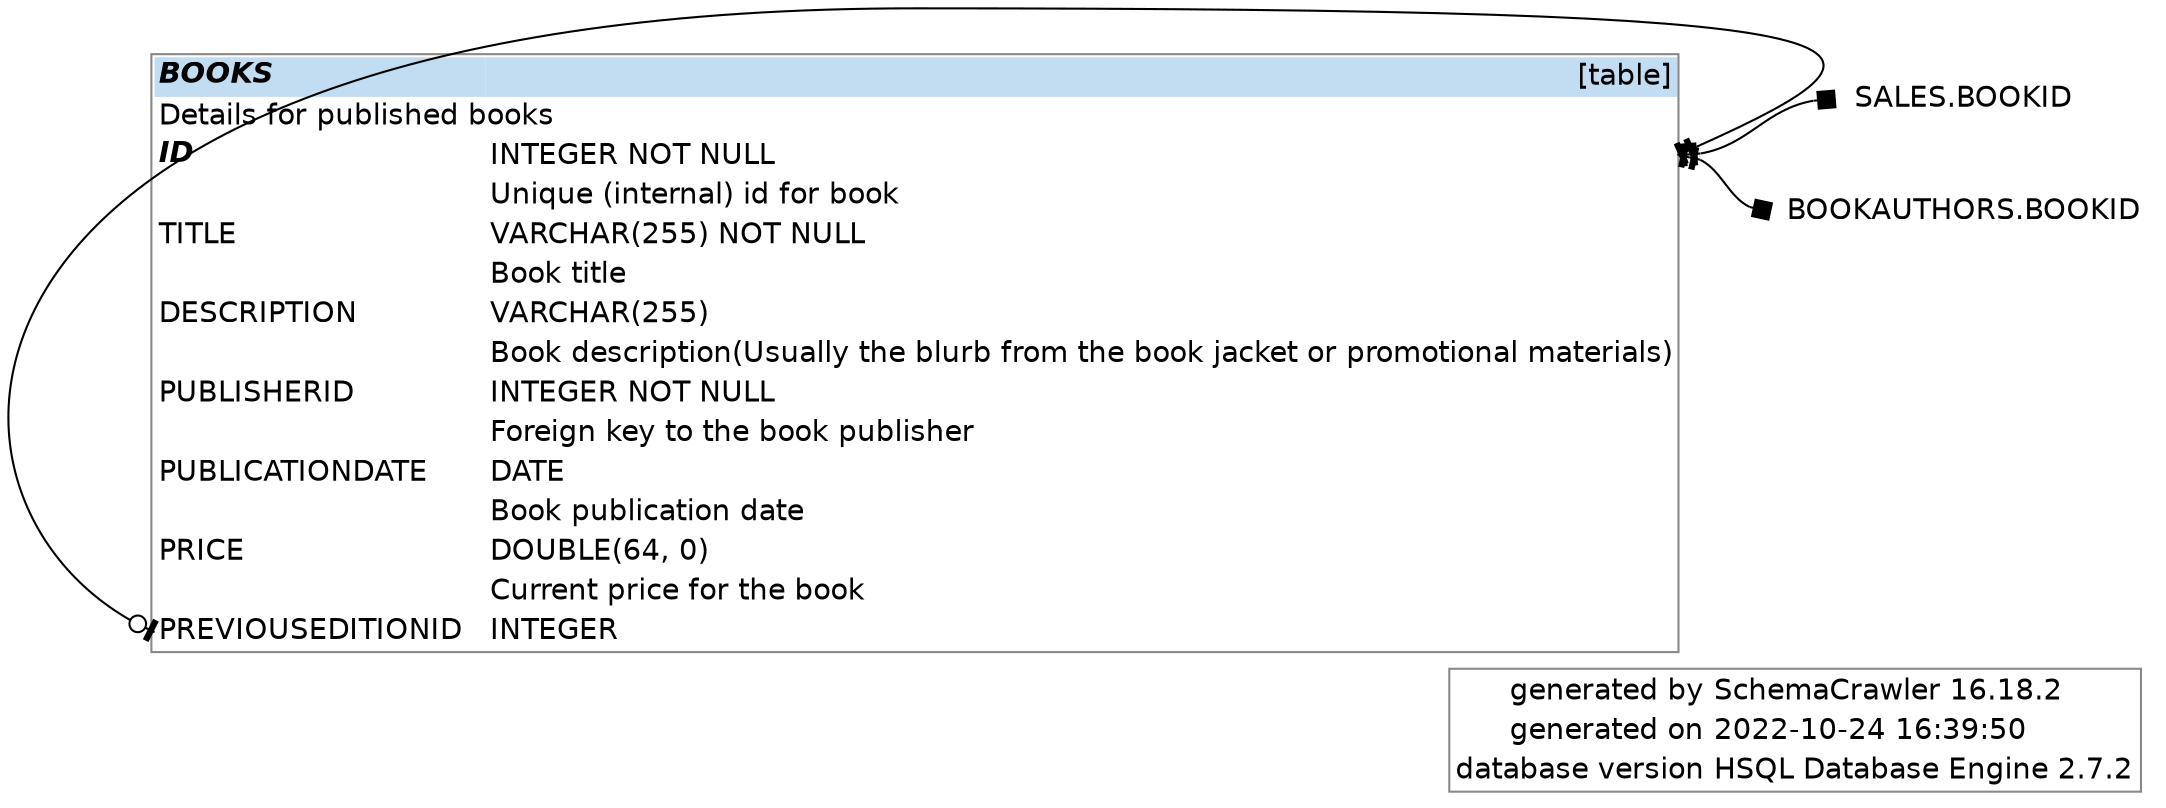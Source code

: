 digraph "SchemaCrawler_Diagram" {

  graph [
    fontname="Helvetica"
    labeljust="r"
    rankdir="RL"

  ];
  
  node [
    fontname="Helvetica"
    shape="none"

  ];
  
  edge [
    fontname="Helvetica"

  ];


  /* Title Block -=-=-=-=-=-=-=-=-=-=-=-=-=- */
  graph [ 
    label=<
      <table border="1" cellborder="0" cellspacing="0" color="#888888">
	<tr>
		<td align='right'>generated by</td>
		<td align='left'>SchemaCrawler 16.18.2</td>
	</tr>
	<tr>
		<td align='right'>generated on</td>
		<td align='left'>2022-10-24 16:39:50</td>
	</tr>
	<tr>
		<td align='right'>database version</td>
		<td align='left'>HSQL Database Engine 2.7.2</td>
	</tr>
      </table>
    >
  ];

  /* PUBLIC.BOOKS.BOOKS -=-=-=-=-=-=-=-=-=-=-=-=-=- */
  "books_f4a675c8" [
    label=<
      <table border="1" cellborder="0" cellspacing="0" color="#888888">
	<tr>
		<td colspan='2' bgcolor='#C2DCF2' align='left'><b><i>BOOKS</i></b></td>
		<td bgcolor='#C2DCF2' align='right'>[table]</td>
	</tr>
	<tr>
		<td colspan='3' align='left'>Details for published books</td>
	</tr>
	<tr>
		<td port='id_a0284c53.start' align='left'><b><i>ID</i></b></td>
		<td align='left'> </td>
		<td port='id_a0284c53.end' align='left'>INTEGER NOT NULL</td>
	</tr>
	<tr>
		<td align='left'></td>
		<td align='left'> </td>
		<td align='left'>Unique (internal) id for book</td>
	</tr>
	<tr>
		<td port='title_a4ea6d70.start' align='left'>TITLE</td>
		<td align='left'> </td>
		<td port='title_a4ea6d70.end' align='left'>VARCHAR(255) NOT NULL</td>
	</tr>
	<tr>
		<td align='left'></td>
		<td align='left'> </td>
		<td align='left'>Book title</td>
	</tr>
	<tr>
		<td port='description_b9b15b14.start' align='left'>DESCRIPTION</td>
		<td align='left'> </td>
		<td port='description_b9b15b14.end' align='left'>VARCHAR(255)</td>
	</tr>
	<tr>
		<td align='left'></td>
		<td align='left'> </td>
		<td align='left'>Book description
(Usually the blurb from the book jacket or promotional materials)</td>
	</tr>
	<tr>
		<td port='publisherid_fbe0f72f.start' align='left'>PUBLISHERID</td>
		<td align='left'> </td>
		<td port='publisherid_fbe0f72f.end' align='left'>INTEGER NOT NULL</td>
	</tr>
	<tr>
		<td align='left'></td>
		<td align='left'> </td>
		<td align='left'>Foreign key to the book publisher</td>
	</tr>
	<tr>
		<td port='publicationdate_3a757af2.start' align='left'>PUBLICATIONDATE</td>
		<td align='left'> </td>
		<td port='publicationdate_3a757af2.end' align='left'>DATE</td>
	</tr>
	<tr>
		<td align='left'></td>
		<td align='left'> </td>
		<td align='left'>Book publication date</td>
	</tr>
	<tr>
		<td port='price_a4b5fc61.start' align='left'>PRICE</td>
		<td align='left'> </td>
		<td port='price_a4b5fc61.end' align='left'>DOUBLE(64, 0)</td>
	</tr>
	<tr>
		<td align='left'></td>
		<td align='left'> </td>
		<td align='left'>Current price for the book</td>
	</tr>
	<tr>
		<td port='previouseditionid_6cf3995a.start' align='left'>PREVIOUSEDITIONID</td>
		<td align='left'> </td>
		<td port='previouseditionid_6cf3995a.end' align='left'>INTEGER</td>
	</tr>
      </table>
    >
  ];

  "books_f4a675c8":"previouseditionid_6cf3995a.start":w -> "books_f4a675c8":"id_a0284c53.end":e [label=<> style="solid" dir="both" arrowhead="teetee" arrowtail="teeodot"];
  "bookid_a3ccd678" [label=<SALES.BOOKID>];
  "bookid_a3ccd678":w -> "books_f4a675c8":"id_a0284c53.end":e [label=<> style="solid" dir="both" arrowhead="teetee" arrowtail="box"];
  "bookid_e54f6507" [label=<BOOKAUTHORS.BOOKID>];
  "bookid_e54f6507":w -> "books_f4a675c8":"id_a0284c53.end":e [label=<> style="solid" dir="both" arrowhead="teetee" arrowtail="box"];


}
